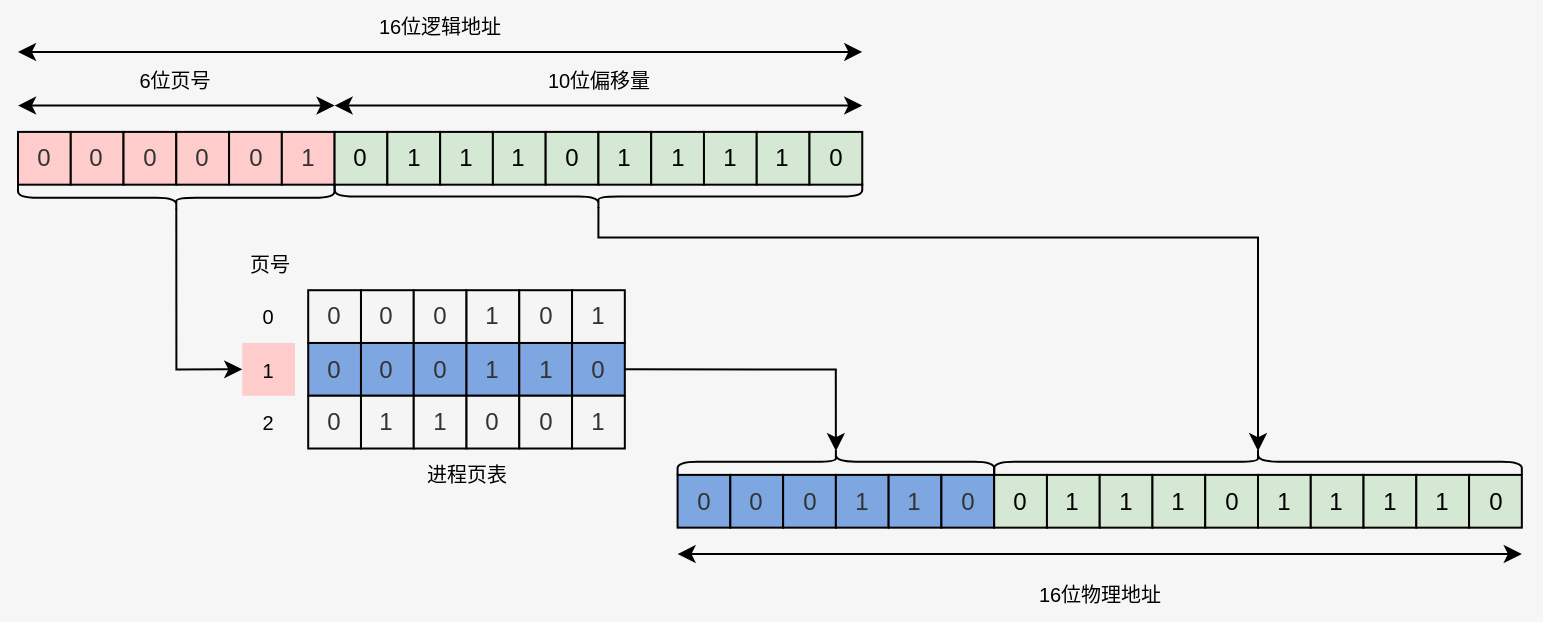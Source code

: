 <mxfile version="13.6.2" type="device"><diagram id="NZLP34HndUdPzfm7NwPg" name="第 1 页"><mxGraphModel dx="488" dy="282" grid="1" gridSize="10" guides="1" tooltips="1" connect="1" arrows="1" fold="1" page="1" pageScale="1" pageWidth="827" pageHeight="1169" background="#F6F6F6" math="0" shadow="0"><root><mxCell id="0"/><mxCell id="1" parent="0"/><mxCell id="6TCcJacKixVcbwzS05io-88" value="" style="group;aspect=fixed;" parent="1" vertex="1" connectable="0"><mxGeometry x="30" y="120" width="751.92" height="310" as="geometry"/></mxCell><mxCell id="6TCcJacKixVcbwzS05io-17" value="" style="endArrow=classic;startArrow=classic;html=1;" parent="6TCcJacKixVcbwzS05io-88" edge="1"><mxGeometry width="50" height="50" relative="1" as="geometry"><mxPoint y="52.766" as="sourcePoint"/><mxPoint x="158.299" y="52.766" as="targetPoint"/></mxGeometry></mxCell><mxCell id="6TCcJacKixVcbwzS05io-19" value="" style="endArrow=classic;startArrow=classic;html=1;" parent="6TCcJacKixVcbwzS05io-88" edge="1"><mxGeometry width="50" height="50" relative="1" as="geometry"><mxPoint x="158.299" y="52.766" as="sourcePoint"/><mxPoint x="422.131" y="52.766" as="targetPoint"/></mxGeometry></mxCell><mxCell id="6TCcJacKixVcbwzS05io-20" value="" style="endArrow=classic;startArrow=classic;html=1;" parent="6TCcJacKixVcbwzS05io-88" edge="1"><mxGeometry width="50" height="50" relative="1" as="geometry"><mxPoint y="25.948" as="sourcePoint"/><mxPoint x="422.131" y="25.948" as="targetPoint"/></mxGeometry></mxCell><mxCell id="6TCcJacKixVcbwzS05io-21" value="6位页号" style="text;html=1;strokeColor=none;fillColor=none;align=center;verticalAlign=middle;whiteSpace=wrap;rounded=0;fontSize=10;" parent="6TCcJacKixVcbwzS05io-88" vertex="1"><mxGeometry x="49.468" y="26.383" width="59.362" height="26.383" as="geometry"/></mxCell><mxCell id="6TCcJacKixVcbwzS05io-22" value="10位偏移量" style="text;html=1;strokeColor=none;fillColor=none;align=center;verticalAlign=middle;whiteSpace=wrap;rounded=0;fontSize=10;" parent="6TCcJacKixVcbwzS05io-88" vertex="1"><mxGeometry x="250.64" y="26.383" width="79.149" height="26.383" as="geometry"/></mxCell><mxCell id="6TCcJacKixVcbwzS05io-26" value="16位逻辑地址" style="text;html=1;strokeColor=none;fillColor=none;align=center;verticalAlign=middle;whiteSpace=wrap;rounded=0;fontSize=10;" parent="6TCcJacKixVcbwzS05io-88" vertex="1"><mxGeometry x="164.895" width="92.341" height="26.383" as="geometry"/></mxCell><mxCell id="6TCcJacKixVcbwzS05io-23" value="" style="group" parent="6TCcJacKixVcbwzS05io-88" vertex="1" connectable="0"><mxGeometry y="65.957" width="158.299" height="26.383" as="geometry"/></mxCell><mxCell id="6TCcJacKixVcbwzS05io-1" value="0" style="rounded=0;whiteSpace=wrap;html=1;fontColor=#333333;fillColor=#FFCCCC;" parent="6TCcJacKixVcbwzS05io-23" vertex="1"><mxGeometry width="26.383" height="26.383" as="geometry"/></mxCell><mxCell id="6TCcJacKixVcbwzS05io-2" value="0" style="rounded=0;whiteSpace=wrap;html=1;fontColor=#333333;fillColor=#FFCCCC;" parent="6TCcJacKixVcbwzS05io-23" vertex="1"><mxGeometry x="26.383" width="26.383" height="26.383" as="geometry"/></mxCell><mxCell id="6TCcJacKixVcbwzS05io-3" value="0" style="rounded=0;whiteSpace=wrap;html=1;fontColor=#333333;fillColor=#FFCCCC;" parent="6TCcJacKixVcbwzS05io-23" vertex="1"><mxGeometry x="52.766" width="26.383" height="26.383" as="geometry"/></mxCell><mxCell id="6TCcJacKixVcbwzS05io-4" value="0" style="rounded=0;whiteSpace=wrap;html=1;fontColor=#333333;fillColor=#FFCCCC;" parent="6TCcJacKixVcbwzS05io-23" vertex="1"><mxGeometry x="79.149" width="26.383" height="26.383" as="geometry"/></mxCell><mxCell id="6TCcJacKixVcbwzS05io-5" value="0" style="rounded=0;whiteSpace=wrap;html=1;fontColor=#333333;fillColor=#FFCCCC;" parent="6TCcJacKixVcbwzS05io-23" vertex="1"><mxGeometry x="105.533" width="26.383" height="26.383" as="geometry"/></mxCell><mxCell id="6TCcJacKixVcbwzS05io-6" value="1" style="rounded=0;whiteSpace=wrap;html=1;fontColor=#333333;fillColor=#FFCCCC;" parent="6TCcJacKixVcbwzS05io-23" vertex="1"><mxGeometry x="131.916" width="26.383" height="26.383" as="geometry"/></mxCell><mxCell id="6TCcJacKixVcbwzS05io-25" value="" style="group" parent="6TCcJacKixVcbwzS05io-88" vertex="1" connectable="0"><mxGeometry x="158.299" y="65.957" width="263.832" height="26.383" as="geometry"/></mxCell><mxCell id="6TCcJacKixVcbwzS05io-7" value="0" style="rounded=0;whiteSpace=wrap;html=1;fillColor=#d5e8d4;" parent="6TCcJacKixVcbwzS05io-25" vertex="1"><mxGeometry width="26.383" height="26.383" as="geometry"/></mxCell><mxCell id="6TCcJacKixVcbwzS05io-8" value="1" style="rounded=0;whiteSpace=wrap;html=1;fillColor=#d5e8d4;" parent="6TCcJacKixVcbwzS05io-25" vertex="1"><mxGeometry x="26.383" width="26.383" height="26.383" as="geometry"/></mxCell><mxCell id="6TCcJacKixVcbwzS05io-9" value="1" style="rounded=0;whiteSpace=wrap;html=1;fillColor=#d5e8d4;" parent="6TCcJacKixVcbwzS05io-25" vertex="1"><mxGeometry x="52.766" width="26.383" height="26.383" as="geometry"/></mxCell><mxCell id="6TCcJacKixVcbwzS05io-10" value="1" style="rounded=0;whiteSpace=wrap;html=1;fillColor=#d5e8d4;" parent="6TCcJacKixVcbwzS05io-25" vertex="1"><mxGeometry x="79.149" width="26.383" height="26.383" as="geometry"/></mxCell><mxCell id="6TCcJacKixVcbwzS05io-11" value="0" style="rounded=0;whiteSpace=wrap;html=1;fillColor=#d5e8d4;" parent="6TCcJacKixVcbwzS05io-25" vertex="1"><mxGeometry x="105.533" width="26.383" height="26.383" as="geometry"/></mxCell><mxCell id="6TCcJacKixVcbwzS05io-12" value="1" style="rounded=0;whiteSpace=wrap;html=1;fillColor=#d5e8d4;" parent="6TCcJacKixVcbwzS05io-25" vertex="1"><mxGeometry x="131.916" width="26.383" height="26.383" as="geometry"/></mxCell><mxCell id="6TCcJacKixVcbwzS05io-13" value="1" style="rounded=0;whiteSpace=wrap;html=1;fillColor=#d5e8d4;" parent="6TCcJacKixVcbwzS05io-25" vertex="1"><mxGeometry x="158.299" width="26.383" height="26.383" as="geometry"/></mxCell><mxCell id="6TCcJacKixVcbwzS05io-14" value="1" style="rounded=0;whiteSpace=wrap;html=1;fillColor=#d5e8d4;" parent="6TCcJacKixVcbwzS05io-25" vertex="1"><mxGeometry x="184.682" width="26.383" height="26.383" as="geometry"/></mxCell><mxCell id="6TCcJacKixVcbwzS05io-15" value="1" style="rounded=0;whiteSpace=wrap;html=1;fillColor=#d5e8d4;" parent="6TCcJacKixVcbwzS05io-25" vertex="1"><mxGeometry x="211.065" width="26.383" height="26.383" as="geometry"/></mxCell><mxCell id="6TCcJacKixVcbwzS05io-16" value="0" style="rounded=0;whiteSpace=wrap;html=1;fillColor=#d5e8d4;" parent="6TCcJacKixVcbwzS05io-25" vertex="1"><mxGeometry x="237.448" width="26.383" height="26.383" as="geometry"/></mxCell><mxCell id="6TCcJacKixVcbwzS05io-28" value="" style="shape=curlyBracket;whiteSpace=wrap;html=1;rounded=1;strokeColor=#000000;fontSize=10;size=0.5;rotation=-90;" parent="6TCcJacKixVcbwzS05io-88" vertex="1"><mxGeometry x="72.554" y="19.787" width="13.192" height="158.298" as="geometry"/></mxCell><mxCell id="6TCcJacKixVcbwzS05io-31" value="" style="shape=curlyBracket;whiteSpace=wrap;html=1;rounded=1;strokeColor=#000000;fontSize=10;size=0.5;rotation=-90;" parent="6TCcJacKixVcbwzS05io-88" vertex="1"><mxGeometry x="283.619" y="-33.638" width="13.192" height="263.83" as="geometry"/></mxCell><mxCell id="6TCcJacKixVcbwzS05io-32" value="" style="group" parent="6TCcJacKixVcbwzS05io-88" vertex="1" connectable="0"><mxGeometry x="145.107" y="145.106" width="158.299" height="26.383" as="geometry"/></mxCell><mxCell id="6TCcJacKixVcbwzS05io-33" value="0" style="rounded=0;whiteSpace=wrap;html=1;fillColor=#f5f5f5;fontColor=#333333;" parent="6TCcJacKixVcbwzS05io-32" vertex="1"><mxGeometry width="26.383" height="26.383" as="geometry"/></mxCell><mxCell id="6TCcJacKixVcbwzS05io-34" value="0" style="rounded=0;whiteSpace=wrap;html=1;fillColor=#f5f5f5;fontColor=#333333;" parent="6TCcJacKixVcbwzS05io-32" vertex="1"><mxGeometry x="26.383" width="26.383" height="26.383" as="geometry"/></mxCell><mxCell id="6TCcJacKixVcbwzS05io-35" value="0" style="rounded=0;whiteSpace=wrap;html=1;fillColor=#f5f5f5;fontColor=#333333;" parent="6TCcJacKixVcbwzS05io-32" vertex="1"><mxGeometry x="52.766" width="26.383" height="26.383" as="geometry"/></mxCell><mxCell id="6TCcJacKixVcbwzS05io-36" value="1" style="rounded=0;whiteSpace=wrap;html=1;fillColor=#f5f5f5;fontColor=#333333;" parent="6TCcJacKixVcbwzS05io-32" vertex="1"><mxGeometry x="79.149" width="26.383" height="26.383" as="geometry"/></mxCell><mxCell id="6TCcJacKixVcbwzS05io-37" value="0" style="rounded=0;whiteSpace=wrap;html=1;fillColor=#f5f5f5;fontColor=#333333;" parent="6TCcJacKixVcbwzS05io-32" vertex="1"><mxGeometry x="105.533" width="26.383" height="26.383" as="geometry"/></mxCell><mxCell id="6TCcJacKixVcbwzS05io-38" value="1" style="rounded=0;whiteSpace=wrap;html=1;fillColor=#f5f5f5;fontColor=#333333;" parent="6TCcJacKixVcbwzS05io-32" vertex="1"><mxGeometry x="131.916" width="26.383" height="26.383" as="geometry"/></mxCell><mxCell id="6TCcJacKixVcbwzS05io-39" value="" style="group" parent="6TCcJacKixVcbwzS05io-88" vertex="1" connectable="0"><mxGeometry x="145.107" y="171.489" width="158.299" height="26.383" as="geometry"/></mxCell><mxCell id="6TCcJacKixVcbwzS05io-40" value="0" style="rounded=0;whiteSpace=wrap;html=1;fontColor=#333333;fillColor=#7EA6E0;" parent="6TCcJacKixVcbwzS05io-39" vertex="1"><mxGeometry width="26.383" height="26.383" as="geometry"/></mxCell><mxCell id="6TCcJacKixVcbwzS05io-41" value="0" style="rounded=0;whiteSpace=wrap;html=1;fontColor=#333333;fillColor=#7EA6E0;" parent="6TCcJacKixVcbwzS05io-39" vertex="1"><mxGeometry x="26.383" width="26.383" height="26.383" as="geometry"/></mxCell><mxCell id="6TCcJacKixVcbwzS05io-42" value="0" style="rounded=0;whiteSpace=wrap;html=1;fontColor=#333333;fillColor=#7EA6E0;" parent="6TCcJacKixVcbwzS05io-39" vertex="1"><mxGeometry x="52.766" width="26.383" height="26.383" as="geometry"/></mxCell><mxCell id="6TCcJacKixVcbwzS05io-43" value="1" style="rounded=0;whiteSpace=wrap;html=1;fontColor=#333333;fillColor=#7EA6E0;" parent="6TCcJacKixVcbwzS05io-39" vertex="1"><mxGeometry x="79.149" width="26.383" height="26.383" as="geometry"/></mxCell><mxCell id="6TCcJacKixVcbwzS05io-44" value="1" style="rounded=0;whiteSpace=wrap;html=1;fontColor=#333333;fillColor=#7EA6E0;" parent="6TCcJacKixVcbwzS05io-39" vertex="1"><mxGeometry x="105.533" width="26.383" height="26.383" as="geometry"/></mxCell><mxCell id="6TCcJacKixVcbwzS05io-45" value="0" style="rounded=0;whiteSpace=wrap;html=1;fontColor=#333333;fillColor=#7EA6E0;" parent="6TCcJacKixVcbwzS05io-39" vertex="1"><mxGeometry x="131.916" width="26.383" height="26.383" as="geometry"/></mxCell><mxCell id="6TCcJacKixVcbwzS05io-46" value="" style="group" parent="6TCcJacKixVcbwzS05io-88" vertex="1" connectable="0"><mxGeometry x="145.107" y="197.872" width="158.299" height="26.383" as="geometry"/></mxCell><mxCell id="6TCcJacKixVcbwzS05io-47" value="0" style="rounded=0;whiteSpace=wrap;html=1;fillColor=#f5f5f5;fontColor=#333333;" parent="6TCcJacKixVcbwzS05io-46" vertex="1"><mxGeometry width="26.383" height="26.383" as="geometry"/></mxCell><mxCell id="6TCcJacKixVcbwzS05io-48" value="1" style="rounded=0;whiteSpace=wrap;html=1;fillColor=#f5f5f5;fontColor=#333333;" parent="6TCcJacKixVcbwzS05io-46" vertex="1"><mxGeometry x="26.383" width="26.383" height="26.383" as="geometry"/></mxCell><mxCell id="6TCcJacKixVcbwzS05io-49" value="1" style="rounded=0;whiteSpace=wrap;html=1;fillColor=#f5f5f5;fontColor=#333333;" parent="6TCcJacKixVcbwzS05io-46" vertex="1"><mxGeometry x="52.766" width="26.383" height="26.383" as="geometry"/></mxCell><mxCell id="6TCcJacKixVcbwzS05io-50" value="0" style="rounded=0;whiteSpace=wrap;html=1;fillColor=#f5f5f5;fontColor=#333333;" parent="6TCcJacKixVcbwzS05io-46" vertex="1"><mxGeometry x="79.149" width="26.383" height="26.383" as="geometry"/></mxCell><mxCell id="6TCcJacKixVcbwzS05io-51" value="0" style="rounded=0;whiteSpace=wrap;html=1;fillColor=#f5f5f5;fontColor=#333333;" parent="6TCcJacKixVcbwzS05io-46" vertex="1"><mxGeometry x="105.533" width="26.383" height="26.383" as="geometry"/></mxCell><mxCell id="6TCcJacKixVcbwzS05io-52" value="1" style="rounded=0;whiteSpace=wrap;html=1;fillColor=#f5f5f5;fontColor=#333333;" parent="6TCcJacKixVcbwzS05io-46" vertex="1"><mxGeometry x="131.916" width="26.383" height="26.383" as="geometry"/></mxCell><mxCell id="6TCcJacKixVcbwzS05io-53" value="0" style="text;html=1;strokeColor=none;fillColor=none;align=center;verticalAlign=middle;whiteSpace=wrap;rounded=0;fontSize=10;" parent="6TCcJacKixVcbwzS05io-88" vertex="1"><mxGeometry x="112.128" y="145.106" width="26.383" height="26.383" as="geometry"/></mxCell><mxCell id="6TCcJacKixVcbwzS05io-54" value="1" style="text;html=1;align=center;verticalAlign=middle;whiteSpace=wrap;rounded=0;fontSize=10;fillColor=#FFCCCC;" parent="6TCcJacKixVcbwzS05io-88" vertex="1"><mxGeometry x="112.128" y="171.489" width="26.383" height="26.383" as="geometry"/></mxCell><mxCell id="6TCcJacKixVcbwzS05io-57" style="edgeStyle=orthogonalEdgeStyle;rounded=0;orthogonalLoop=1;jettySize=auto;html=1;exitX=0.1;exitY=0.5;exitDx=0;exitDy=0;exitPerimeter=0;entryX=0;entryY=0.5;entryDx=0;entryDy=0;fontSize=10;" parent="6TCcJacKixVcbwzS05io-88" source="6TCcJacKixVcbwzS05io-28" target="6TCcJacKixVcbwzS05io-54" edge="1"><mxGeometry relative="1" as="geometry"/></mxCell><mxCell id="6TCcJacKixVcbwzS05io-55" value="2" style="text;html=1;strokeColor=none;fillColor=none;align=center;verticalAlign=middle;whiteSpace=wrap;rounded=0;fontSize=10;" parent="6TCcJacKixVcbwzS05io-88" vertex="1"><mxGeometry x="112.128" y="197.872" width="26.383" height="26.383" as="geometry"/></mxCell><mxCell id="6TCcJacKixVcbwzS05io-56" value="进程页表" style="text;html=1;strokeColor=none;fillColor=none;align=center;verticalAlign=middle;whiteSpace=wrap;rounded=0;fontSize=10;" parent="6TCcJacKixVcbwzS05io-88" vertex="1"><mxGeometry x="194.576" y="224.255" width="59.362" height="26.383" as="geometry"/></mxCell><mxCell id="6TCcJacKixVcbwzS05io-58" value="页号" style="text;html=1;strokeColor=none;fillColor=none;align=center;verticalAlign=middle;whiteSpace=wrap;rounded=0;fontSize=10;" parent="6TCcJacKixVcbwzS05io-88" vertex="1"><mxGeometry x="105.533" y="118.723" width="39.575" height="26.383" as="geometry"/></mxCell><mxCell id="6TCcJacKixVcbwzS05io-78" value="" style="shape=curlyBracket;whiteSpace=wrap;html=1;rounded=1;strokeColor=#000000;fontSize=10;size=0.5;rotation=90;" parent="6TCcJacKixVcbwzS05io-88" vertex="1"><mxGeometry x="613.408" y="98.936" width="13.192" height="263.83" as="geometry"/></mxCell><mxCell id="6TCcJacKixVcbwzS05io-86" style="edgeStyle=orthogonalEdgeStyle;rounded=0;orthogonalLoop=1;jettySize=auto;html=1;exitX=0.1;exitY=0.5;exitDx=0;exitDy=0;exitPerimeter=0;entryX=0.1;entryY=0.5;entryDx=0;entryDy=0;entryPerimeter=0;fontSize=10;" parent="6TCcJacKixVcbwzS05io-88" source="6TCcJacKixVcbwzS05io-31" target="6TCcJacKixVcbwzS05io-78" edge="1"><mxGeometry relative="1" as="geometry"><Array as="points"><mxPoint x="290.215" y="118.723"/><mxPoint x="620.004" y="118.723"/></Array></mxGeometry></mxCell><mxCell id="6TCcJacKixVcbwzS05io-79" value="" style="shape=curlyBracket;whiteSpace=wrap;html=1;rounded=1;strokeColor=#000000;fontSize=10;size=0.5;rotation=90;" parent="6TCcJacKixVcbwzS05io-88" vertex="1"><mxGeometry x="402.343" y="151.702" width="13.192" height="158.298" as="geometry"/></mxCell><mxCell id="6TCcJacKixVcbwzS05io-80" value="" style="endArrow=classic;startArrow=classic;html=1;" parent="6TCcJacKixVcbwzS05io-88" edge="1"><mxGeometry width="50" height="50" relative="1" as="geometry"><mxPoint x="329.789" y="277.021" as="sourcePoint"/><mxPoint x="751.92" y="277.021" as="targetPoint"/></mxGeometry></mxCell><mxCell id="6TCcJacKixVcbwzS05io-81" value="16位物理地址" style="text;html=1;strokeColor=none;fillColor=none;align=center;verticalAlign=middle;whiteSpace=wrap;rounded=0;fontSize=10;" parent="6TCcJacKixVcbwzS05io-88" vertex="1"><mxGeometry x="494.684" y="283.617" width="92.341" height="26.383" as="geometry"/></mxCell><mxCell id="6TCcJacKixVcbwzS05io-59" value="" style="group" parent="6TCcJacKixVcbwzS05io-88" vertex="1" connectable="0"><mxGeometry x="329.789" y="237.447" width="158.299" height="26.383" as="geometry"/></mxCell><mxCell id="6TCcJacKixVcbwzS05io-85" value="" style="group" parent="6TCcJacKixVcbwzS05io-59" vertex="1" connectable="0"><mxGeometry width="158.299" height="26.383" as="geometry"/></mxCell><mxCell id="6TCcJacKixVcbwzS05io-60" value="0" style="rounded=0;whiteSpace=wrap;html=1;fontColor=#333333;fillColor=#7EA6E0;" parent="6TCcJacKixVcbwzS05io-85" vertex="1"><mxGeometry width="26.383" height="26.383" as="geometry"/></mxCell><mxCell id="6TCcJacKixVcbwzS05io-61" value="0" style="rounded=0;whiteSpace=wrap;html=1;fontColor=#333333;fillColor=#7EA6E0;" parent="6TCcJacKixVcbwzS05io-85" vertex="1"><mxGeometry x="26.383" width="26.383" height="26.383" as="geometry"/></mxCell><mxCell id="6TCcJacKixVcbwzS05io-62" value="0" style="rounded=0;whiteSpace=wrap;html=1;fontColor=#333333;fillColor=#7EA6E0;" parent="6TCcJacKixVcbwzS05io-85" vertex="1"><mxGeometry x="52.766" width="26.383" height="26.383" as="geometry"/></mxCell><mxCell id="6TCcJacKixVcbwzS05io-63" value="1" style="rounded=0;whiteSpace=wrap;html=1;fontColor=#333333;fillColor=#7EA6E0;" parent="6TCcJacKixVcbwzS05io-85" vertex="1"><mxGeometry x="79.149" width="26.383" height="26.383" as="geometry"/></mxCell><mxCell id="6TCcJacKixVcbwzS05io-64" value="1" style="rounded=0;whiteSpace=wrap;html=1;fontColor=#333333;fillColor=#7EA6E0;" parent="6TCcJacKixVcbwzS05io-85" vertex="1"><mxGeometry x="105.533" width="26.383" height="26.383" as="geometry"/></mxCell><mxCell id="6TCcJacKixVcbwzS05io-65" value="0" style="rounded=0;whiteSpace=wrap;html=1;fontColor=#333333;fillColor=#7EA6E0;" parent="6TCcJacKixVcbwzS05io-85" vertex="1"><mxGeometry x="131.916" width="26.383" height="26.383" as="geometry"/></mxCell><mxCell id="6TCcJacKixVcbwzS05io-66" value="" style="group" parent="6TCcJacKixVcbwzS05io-88" vertex="1" connectable="0"><mxGeometry x="488.088" y="237.447" width="263.832" height="26.383" as="geometry"/></mxCell><mxCell id="6TCcJacKixVcbwzS05io-67" value="0" style="rounded=0;whiteSpace=wrap;html=1;fillColor=#d5e8d4;" parent="6TCcJacKixVcbwzS05io-66" vertex="1"><mxGeometry width="26.383" height="26.383" as="geometry"/></mxCell><mxCell id="6TCcJacKixVcbwzS05io-68" value="1" style="rounded=0;whiteSpace=wrap;html=1;fillColor=#d5e8d4;" parent="6TCcJacKixVcbwzS05io-66" vertex="1"><mxGeometry x="26.383" width="26.383" height="26.383" as="geometry"/></mxCell><mxCell id="6TCcJacKixVcbwzS05io-69" value="1" style="rounded=0;whiteSpace=wrap;html=1;fillColor=#d5e8d4;" parent="6TCcJacKixVcbwzS05io-66" vertex="1"><mxGeometry x="52.766" width="26.383" height="26.383" as="geometry"/></mxCell><mxCell id="6TCcJacKixVcbwzS05io-70" value="1" style="rounded=0;whiteSpace=wrap;html=1;fillColor=#d5e8d4;" parent="6TCcJacKixVcbwzS05io-66" vertex="1"><mxGeometry x="79.149" width="26.383" height="26.383" as="geometry"/></mxCell><mxCell id="6TCcJacKixVcbwzS05io-71" value="0" style="rounded=0;whiteSpace=wrap;html=1;fillColor=#d5e8d4;" parent="6TCcJacKixVcbwzS05io-66" vertex="1"><mxGeometry x="105.533" width="26.383" height="26.383" as="geometry"/></mxCell><mxCell id="6TCcJacKixVcbwzS05io-72" value="1" style="rounded=0;whiteSpace=wrap;html=1;fillColor=#d5e8d4;" parent="6TCcJacKixVcbwzS05io-66" vertex="1"><mxGeometry x="131.916" width="26.383" height="26.383" as="geometry"/></mxCell><mxCell id="6TCcJacKixVcbwzS05io-73" value="1" style="rounded=0;whiteSpace=wrap;html=1;fillColor=#d5e8d4;" parent="6TCcJacKixVcbwzS05io-66" vertex="1"><mxGeometry x="158.299" width="26.383" height="26.383" as="geometry"/></mxCell><mxCell id="6TCcJacKixVcbwzS05io-74" value="1" style="rounded=0;whiteSpace=wrap;html=1;fillColor=#d5e8d4;" parent="6TCcJacKixVcbwzS05io-66" vertex="1"><mxGeometry x="184.682" width="26.383" height="26.383" as="geometry"/></mxCell><mxCell id="6TCcJacKixVcbwzS05io-75" value="1" style="rounded=0;whiteSpace=wrap;html=1;fillColor=#d5e8d4;" parent="6TCcJacKixVcbwzS05io-66" vertex="1"><mxGeometry x="211.065" width="26.383" height="26.383" as="geometry"/></mxCell><mxCell id="6TCcJacKixVcbwzS05io-76" value="0" style="rounded=0;whiteSpace=wrap;html=1;fillColor=#d5e8d4;" parent="6TCcJacKixVcbwzS05io-66" vertex="1"><mxGeometry x="237.448" width="26.383" height="26.383" as="geometry"/></mxCell><mxCell id="6TCcJacKixVcbwzS05io-87" style="edgeStyle=orthogonalEdgeStyle;rounded=0;orthogonalLoop=1;jettySize=auto;html=1;exitX=1;exitY=0.5;exitDx=0;exitDy=0;entryX=0.1;entryY=0.5;entryDx=0;entryDy=0;entryPerimeter=0;fontSize=10;" parent="6TCcJacKixVcbwzS05io-88" source="6TCcJacKixVcbwzS05io-45" target="6TCcJacKixVcbwzS05io-79" edge="1"><mxGeometry relative="1" as="geometry"/></mxCell></root></mxGraphModel></diagram></mxfile>
